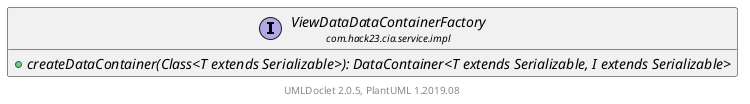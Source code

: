 @startuml
    set namespaceSeparator none
    hide empty fields
    hide empty methods

    interface "<size:14>ViewDataDataContainerFactory\n<size:10>com.hack23.cia.service.impl" as com.hack23.cia.service.impl.ViewDataDataContainerFactory [[ViewDataDataContainerFactory.html]] {
        {abstract} +createDataContainer(Class<T extends Serializable>): DataContainer<T extends Serializable, I extends Serializable>
    }

    center footer UMLDoclet 2.0.5, PlantUML 1.2019.08
@enduml
